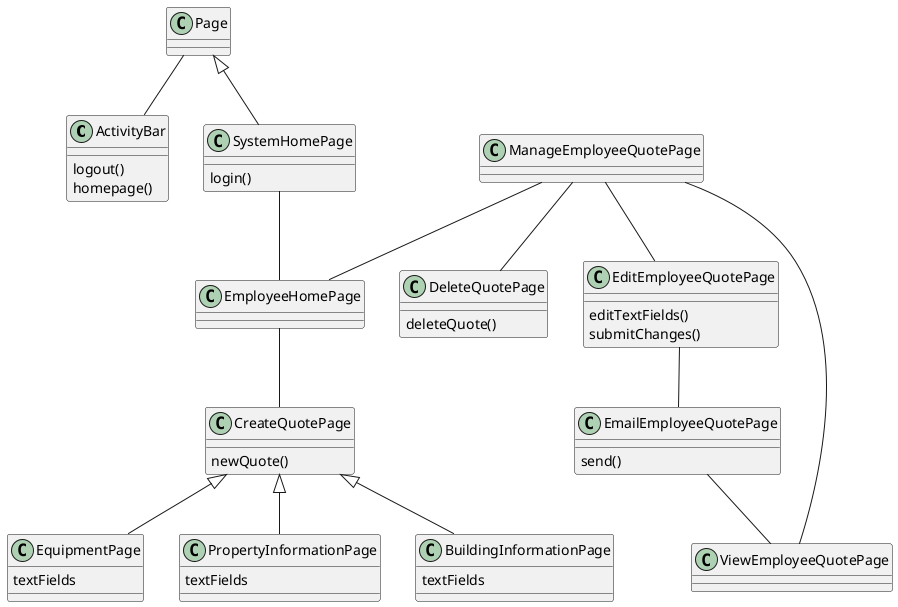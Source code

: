 @startuml
class ActivityBar {
    logout()
    homepage()
}
class SystemHomePage {
    login()
}
class EquipmentPage {
    textFields
}
class PropertyInformationPage {
    textFields
}
class BuildingInformationPage {
    textFields
}
class EmailEmployeeQuotePage {
    send()
}
class DeleteQuotePage {
    deleteQuote()
}
class EditEmployeeQuotePage {
    editTextFields()
    submitChanges()
}
class CreateQuotePage {
    newQuote()
}
Page -- ActivityBar
Page <|-- SystemHomePage

SystemHomePage -- EmployeeHomePage
ManageEmployeeQuotePage -- EmployeeHomePage
EmployeeHomePage -- CreateQuotePage

CreateQuotePage <|-- EquipmentPage
CreateQuotePage <|-- PropertyInformationPage
CreateQuotePage <|-- BuildingInformationPage

ViewEmployeeQuotePage -- ManageEmployeeQuotePage
EmailEmployeeQuotePage -- ViewEmployeeQuotePage
ManageEmployeeQuotePage -- EditEmployeeQuotePage
EditEmployeeQuotePage -- EmailEmployeeQuotePage
ManageEmployeeQuotePage -- DeleteQuotePage
@enduml